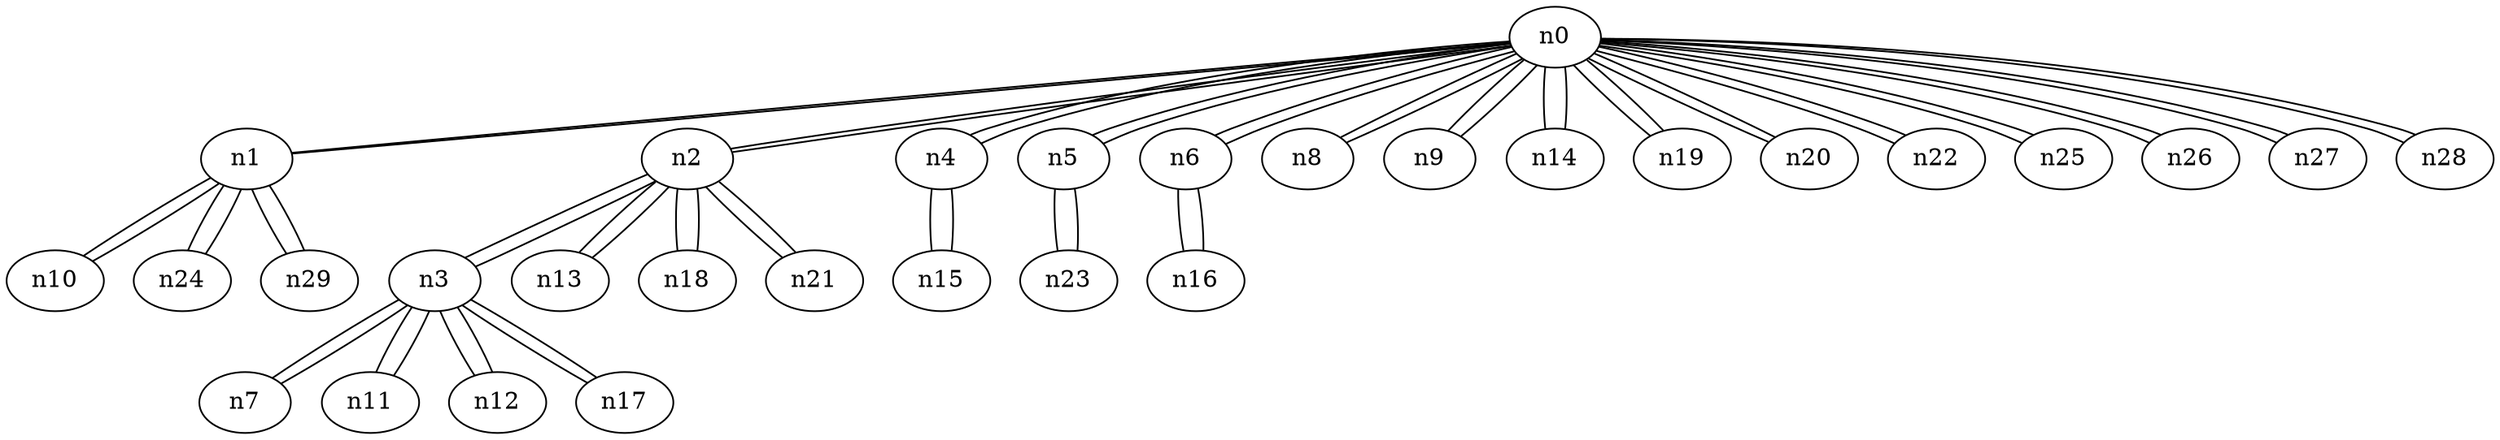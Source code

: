 graph {
n0;
n1;
n2;
n3;
n4;
n5;
n6;
n7;
n8;
n9;
n10;
n11;
n12;
n13;
n14;
n15;
n16;
n17;
n18;
n19;
n20;
n21;
n22;
n23;
n24;
n25;
n26;
n27;
n28;
n29;
n0 -- n4;
n0 -- n8;
n0 -- n28;
n0 -- n2;
n0 -- n6;
n0 -- n22;
n0 -- n26;
n0 -- n25;
n0 -- n20;
n0 -- n19;
n0 -- n9;
n0 -- n1;
n0 -- n14;
n0 -- n5;
n0 -- n27;
n1 -- n0;
n1 -- n10;
n1 -- n24;
n1 -- n29;
n2 -- n13;
n2 -- n0;
n2 -- n3;
n2 -- n21;
n2 -- n18;
n3 -- n2;
n3 -- n17;
n3 -- n11;
n3 -- n12;
n3 -- n7;
n4 -- n0;
n4 -- n15;
n5 -- n0;
n5 -- n23;
n6 -- n16;
n6 -- n0;
n7 -- n3;
n8 -- n0;
n9 -- n0;
n10 -- n1;
n11 -- n3;
n12 -- n3;
n13 -- n2;
n14 -- n0;
n15 -- n4;
n16 -- n6;
n17 -- n3;
n18 -- n2;
n19 -- n0;
n20 -- n0;
n21 -- n2;
n22 -- n0;
n23 -- n5;
n24 -- n1;
n25 -- n0;
n26 -- n0;
n27 -- n0;
n28 -- n0;
n29 -- n1;
}
